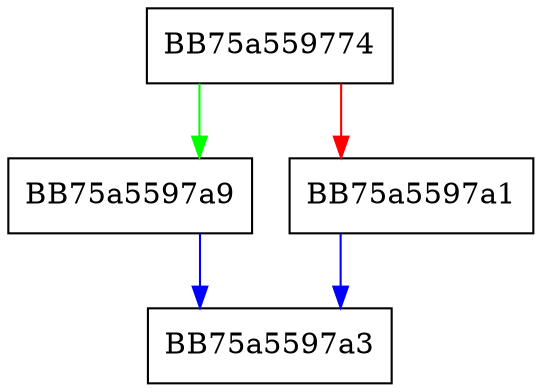 digraph InsertValue {
  node [shape="box"];
  graph [splines=ortho];
  BB75a559774 -> BB75a5597a9 [color="green"];
  BB75a559774 -> BB75a5597a1 [color="red"];
  BB75a5597a1 -> BB75a5597a3 [color="blue"];
  BB75a5597a9 -> BB75a5597a3 [color="blue"];
}